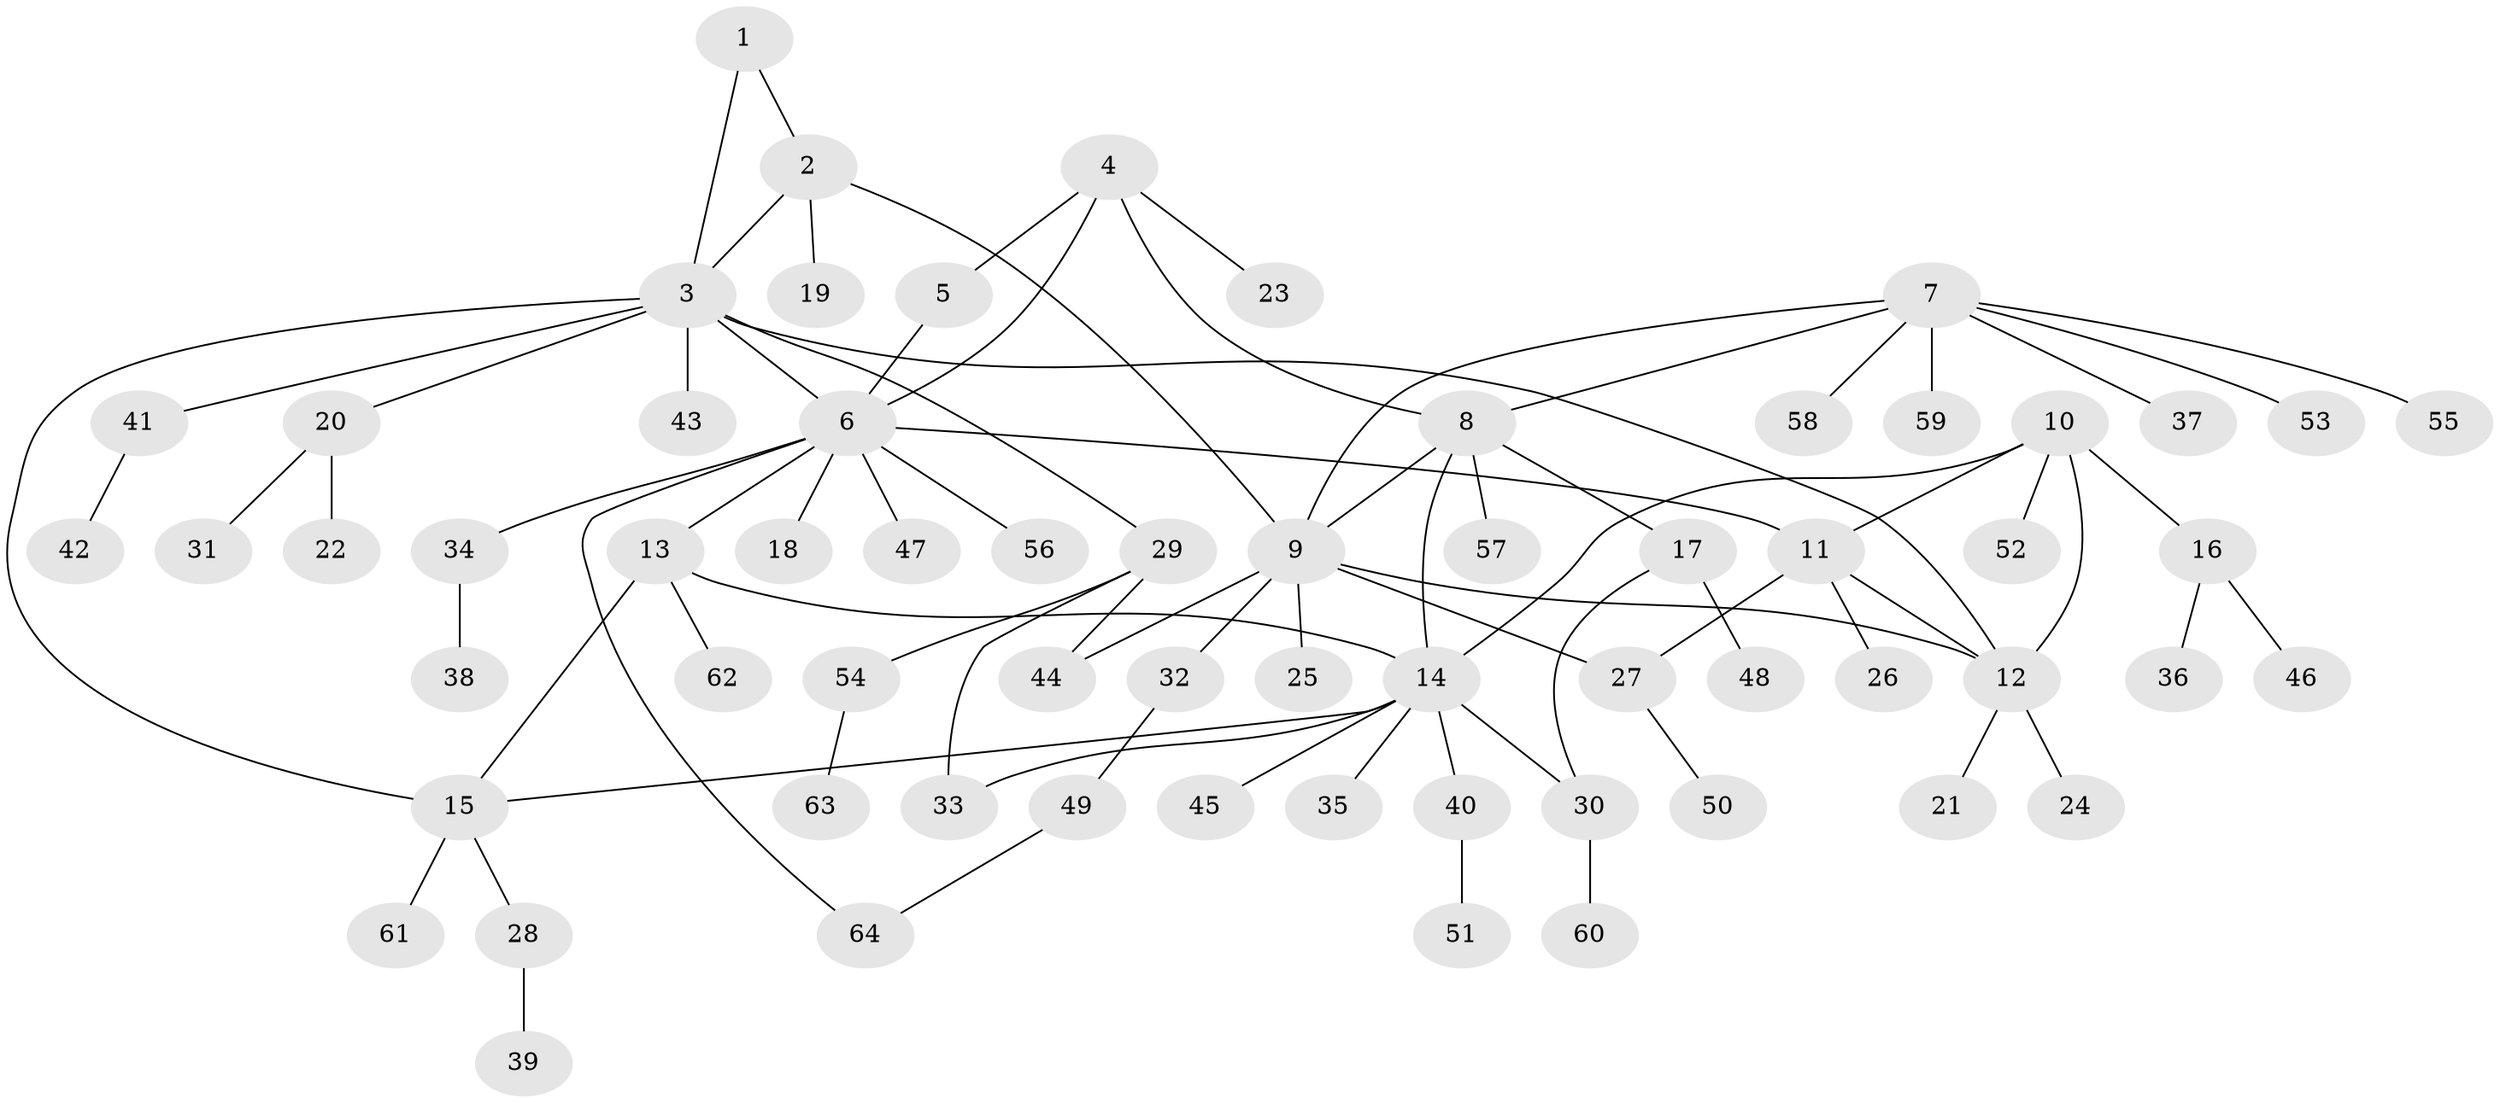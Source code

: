 // coarse degree distribution, {2: 0.2564102564102564, 3: 0.07692307692307693, 8: 0.05128205128205128, 9: 0.02564102564102564, 5: 0.05128205128205128, 6: 0.02564102564102564, 7: 0.02564102564102564, 4: 0.10256410256410256, 1: 0.38461538461538464}
// Generated by graph-tools (version 1.1) at 2025/52/03/04/25 22:52:49]
// undirected, 64 vertices, 79 edges
graph export_dot {
  node [color=gray90,style=filled];
  1;
  2;
  3;
  4;
  5;
  6;
  7;
  8;
  9;
  10;
  11;
  12;
  13;
  14;
  15;
  16;
  17;
  18;
  19;
  20;
  21;
  22;
  23;
  24;
  25;
  26;
  27;
  28;
  29;
  30;
  31;
  32;
  33;
  34;
  35;
  36;
  37;
  38;
  39;
  40;
  41;
  42;
  43;
  44;
  45;
  46;
  47;
  48;
  49;
  50;
  51;
  52;
  53;
  54;
  55;
  56;
  57;
  58;
  59;
  60;
  61;
  62;
  63;
  64;
  1 -- 2;
  1 -- 3;
  2 -- 3;
  2 -- 9;
  2 -- 19;
  3 -- 6;
  3 -- 12;
  3 -- 15;
  3 -- 20;
  3 -- 29;
  3 -- 41;
  3 -- 43;
  4 -- 5;
  4 -- 6;
  4 -- 8;
  4 -- 23;
  5 -- 6;
  6 -- 11;
  6 -- 13;
  6 -- 18;
  6 -- 34;
  6 -- 47;
  6 -- 56;
  6 -- 64;
  7 -- 8;
  7 -- 9;
  7 -- 37;
  7 -- 53;
  7 -- 55;
  7 -- 58;
  7 -- 59;
  8 -- 9;
  8 -- 14;
  8 -- 17;
  8 -- 57;
  9 -- 12;
  9 -- 25;
  9 -- 27;
  9 -- 32;
  9 -- 44;
  10 -- 11;
  10 -- 12;
  10 -- 14;
  10 -- 16;
  10 -- 52;
  11 -- 12;
  11 -- 26;
  11 -- 27;
  12 -- 21;
  12 -- 24;
  13 -- 14;
  13 -- 15;
  13 -- 62;
  14 -- 15;
  14 -- 30;
  14 -- 33;
  14 -- 35;
  14 -- 40;
  14 -- 45;
  15 -- 28;
  15 -- 61;
  16 -- 36;
  16 -- 46;
  17 -- 30;
  17 -- 48;
  20 -- 22;
  20 -- 31;
  27 -- 50;
  28 -- 39;
  29 -- 33;
  29 -- 44;
  29 -- 54;
  30 -- 60;
  32 -- 49;
  34 -- 38;
  40 -- 51;
  41 -- 42;
  49 -- 64;
  54 -- 63;
}

